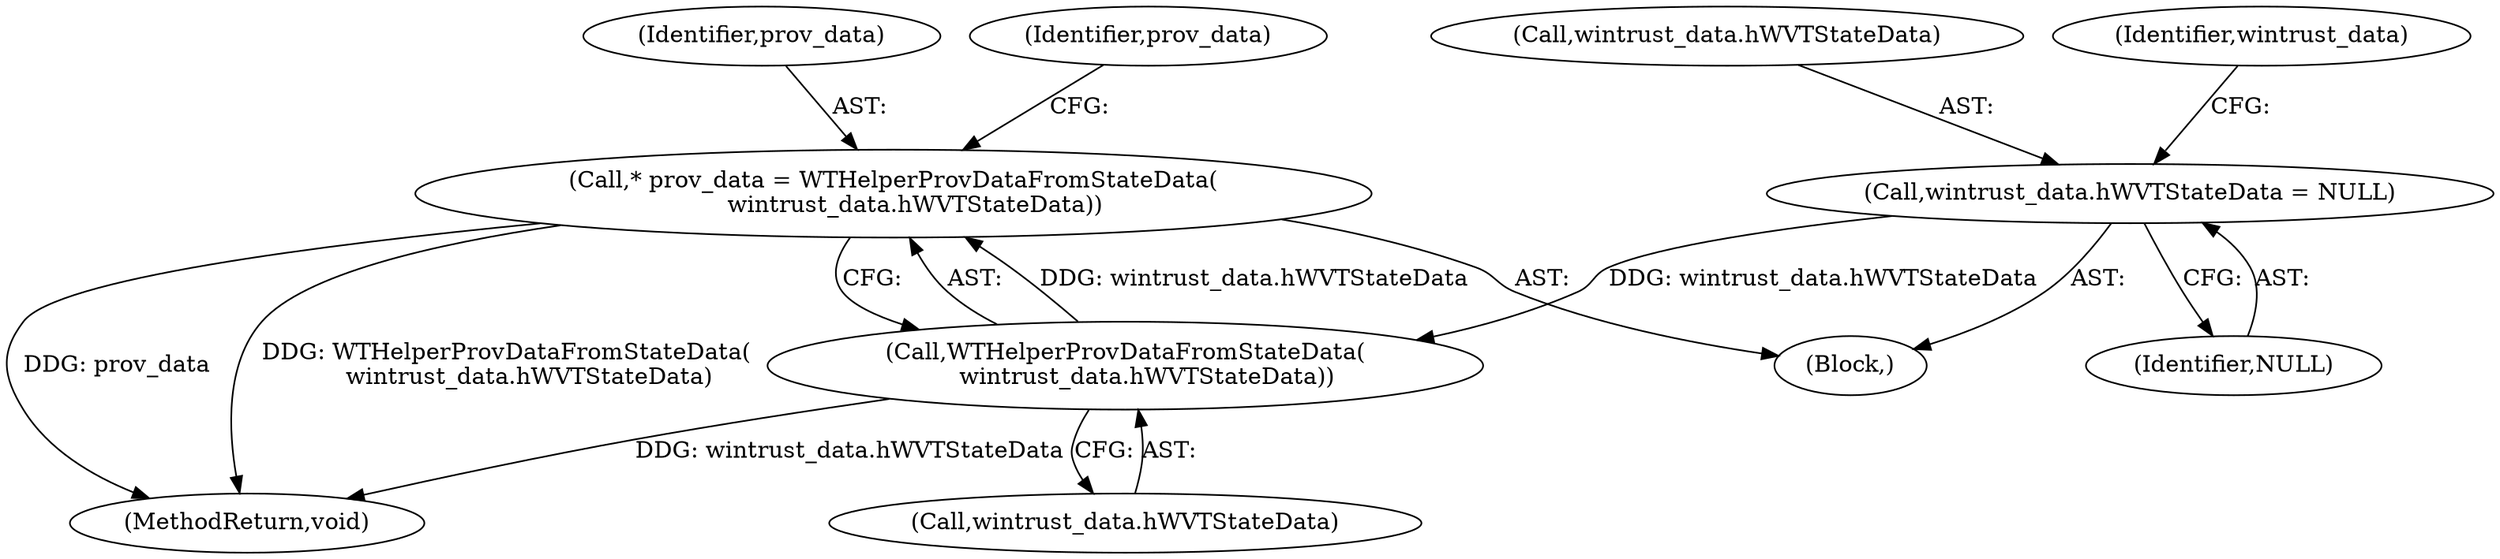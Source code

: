 digraph "0_Chrome_7352baf29ac44d23cd580c2edfa8faf4e140a480@pointer" {
"1000211" [label="(Call,* prov_data = WTHelperProvDataFromStateData(\n      wintrust_data.hWVTStateData))"];
"1000213" [label="(Call,WTHelperProvDataFromStateData(\n      wintrust_data.hWVTStateData))"];
"1000175" [label="(Call,wintrust_data.hWVTStateData = NULL)"];
"1000175" [label="(Call,wintrust_data.hWVTStateData = NULL)"];
"1000213" [label="(Call,WTHelperProvDataFromStateData(\n      wintrust_data.hWVTStateData))"];
"1000212" [label="(Identifier,prov_data)"];
"1000176" [label="(Call,wintrust_data.hWVTStateData)"];
"1000182" [label="(Identifier,wintrust_data)"];
"1000103" [label="(Block,)"];
"1000179" [label="(Identifier,NULL)"];
"1000332" [label="(MethodReturn,void)"];
"1000214" [label="(Call,wintrust_data.hWVTStateData)"];
"1000211" [label="(Call,* prov_data = WTHelperProvDataFromStateData(\n      wintrust_data.hWVTStateData))"];
"1000218" [label="(Identifier,prov_data)"];
"1000211" -> "1000103"  [label="AST: "];
"1000211" -> "1000213"  [label="CFG: "];
"1000212" -> "1000211"  [label="AST: "];
"1000213" -> "1000211"  [label="AST: "];
"1000218" -> "1000211"  [label="CFG: "];
"1000211" -> "1000332"  [label="DDG: prov_data"];
"1000211" -> "1000332"  [label="DDG: WTHelperProvDataFromStateData(\n      wintrust_data.hWVTStateData)"];
"1000213" -> "1000211"  [label="DDG: wintrust_data.hWVTStateData"];
"1000213" -> "1000214"  [label="CFG: "];
"1000214" -> "1000213"  [label="AST: "];
"1000213" -> "1000332"  [label="DDG: wintrust_data.hWVTStateData"];
"1000175" -> "1000213"  [label="DDG: wintrust_data.hWVTStateData"];
"1000175" -> "1000103"  [label="AST: "];
"1000175" -> "1000179"  [label="CFG: "];
"1000176" -> "1000175"  [label="AST: "];
"1000179" -> "1000175"  [label="AST: "];
"1000182" -> "1000175"  [label="CFG: "];
}
